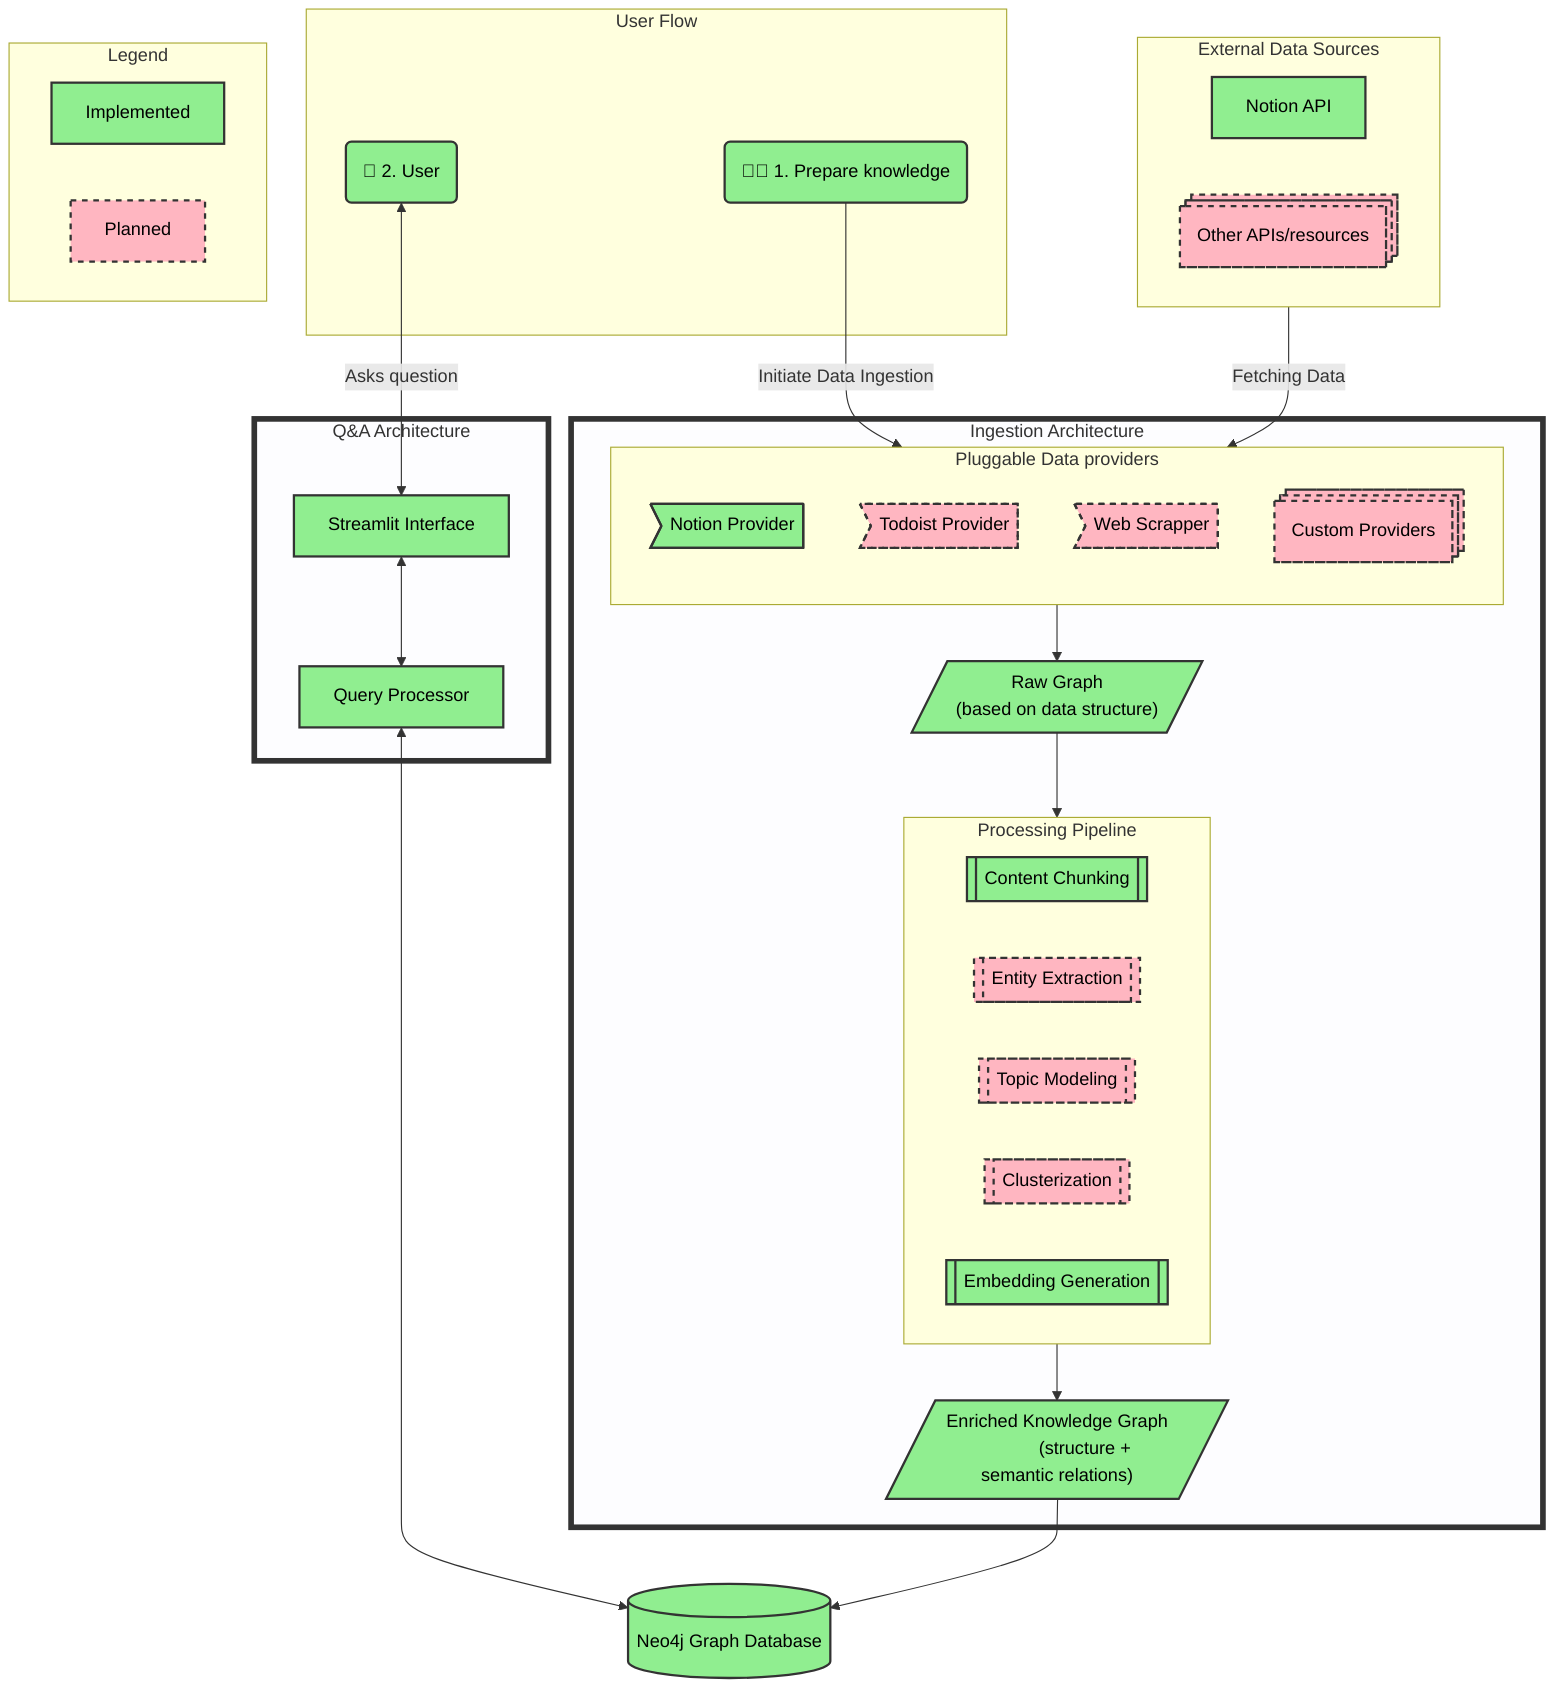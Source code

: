 flowchart TB

    subgraph IngestionApp ["Ingestion Architecture"]
        direction LR
	    subgraph Ingestion ["Pluggable Data providers"]
	        direction TB
	        NotionProvider>"Notion Provider"]
	        TodoistProvider>"Todoist Provider"]
	        WebProvider>"Web Scrapper"]
	        CustomProviders@{ shape: processes, label: "Custom Providers" }
	    end

	    subgraph ProcessingPipeline ["Processing Pipeline"]
	        direction LR
	        Chunking[["Content Chunking"]]
	        EntityExtraction[["Entity Extraction"]]
	        TopicModeling[["Topic Modeling"]]
	        Clusterization[["Clusterization"]]
	        Embedding[["Embedding Generation"]]
	    end

	    UnifiedData[/"Raw Graph
	    (based on data structure)"/]

	    KnowledgeGraph[/"Enriched Knowledge Graph
	    (structure + semantic relations)"/]

    end
    subgraph QnAApp ["Q&A Architecture"]
        QueryProcessor["Query Processor"]
        StreamlitInterface["Streamlit Interface"]
    end

    subgraph DataSources ["External Data Sources"]
        Notion["Notion API"]
        APIs@{ shape: processes, label: "Other APIs/resources" }
    end

    subgraph Flow ["User Flow"]
	    User("👤 2. User")
	    Prepare("🧠📩 1. Prepare knowledge")
    end
    Neo4j[(Neo4j Graph Database)]


    %% Connections
    Prepare-->|Initiate Data Ingestion|Ingestion
    DataSources-->|Fetching Data|Ingestion
    Ingestion-->UnifiedData
    UnifiedData-->ProcessingPipeline
    ProcessingPipeline-->KnowledgeGraph
    KnowledgeGraph-->Neo4j
    QueryProcessor<-->Neo4j
    StreamlitInterface<-->QueryProcessor
    User<-->|Asks question|StreamlitInterface


    %% Legend
    subgraph Legend
        %% direction LR
        Implemented["Implemented"]
        Future["Planned"]
    end

    %% Styling
    classDef implemented fill:#90EE90,stroke:#333,color:#000,stroke-width:2px;
    classDef future fill:#FFB6C1,stroke:#333,color:#000,stroke-width:2px,stroke-dasharray: 5 5;

    classDef transparent fill:#E6E6FA,fill-opacity:0.1,stroke:#333,stroke-width:5px;

    class Prepare,Notion,NotionProvider,Chunking,Embedding,QueryProcessor,KnowledgeGraph,Neo4j,User,UnifiedData,StreamlitInterface implemented;
    class Todoist,TodoistProvider,APIs,CustomProviders,Web,WebProvider,EntityExtraction,TopicModeling,Clusterization future;
    class Implemented implemented;
    class Future future;
    class IngestionApp,QnAApp transparent;